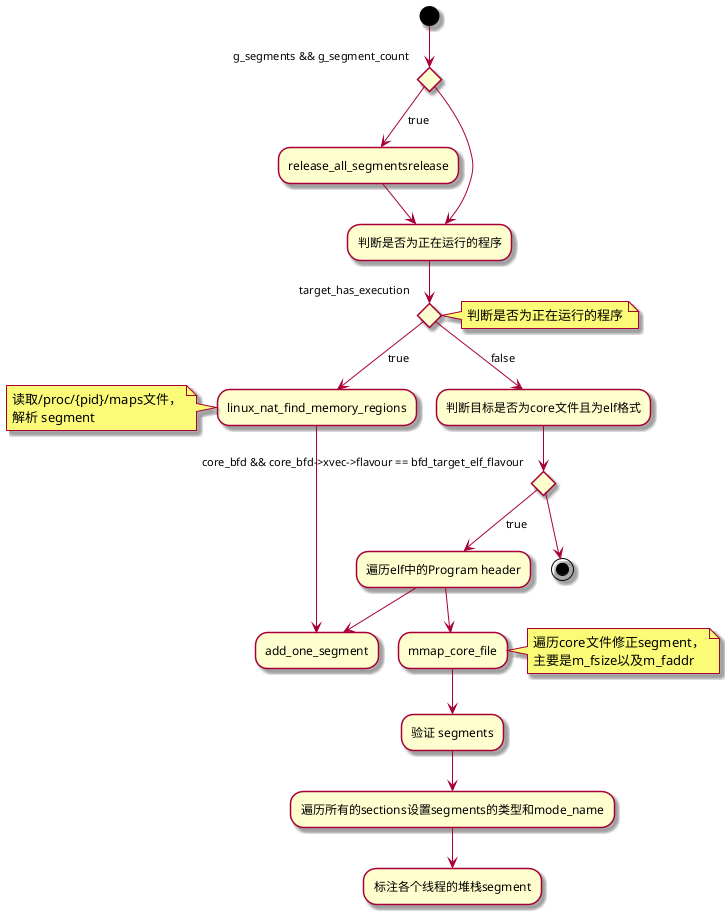 @startuml
skin rose

(*) --> if "g_segments && g_segment_count" then
    -->[true] "release_all_segmentsrelease"
    --> "判断是否为正在运行的程序" as execution
else
    --> execution
endif
--> if "target_has_execution" then
    note right: 判断是否为正在运行的程序
    -->[true] "linux_nat_find_memory_regions"
    note left: 读取/proc/{pid}/maps文件，\n解析 segment
    -->add_one_segment
else
    -->[false] "判断目标是否为core文件且为elf格式" as core
endif

core --> if "core_bfd && core_bfd->xvec->flavour == bfd_target_elf_flavour"
    -->[true] "遍历elf中的Program header" as bianli
    -->add_one_segment
    bianli-->"mmap_core_file" as mmap
    note right: 遍历core文件修正segment，\n主要是m_fsize以及m_faddr
else
    -->(*)
endif
mmap --> "验证 segments"
--> "遍历所有的sections设置segments的类型和mode_name"
--> "标注各个线程的堆栈segment"

@enduml